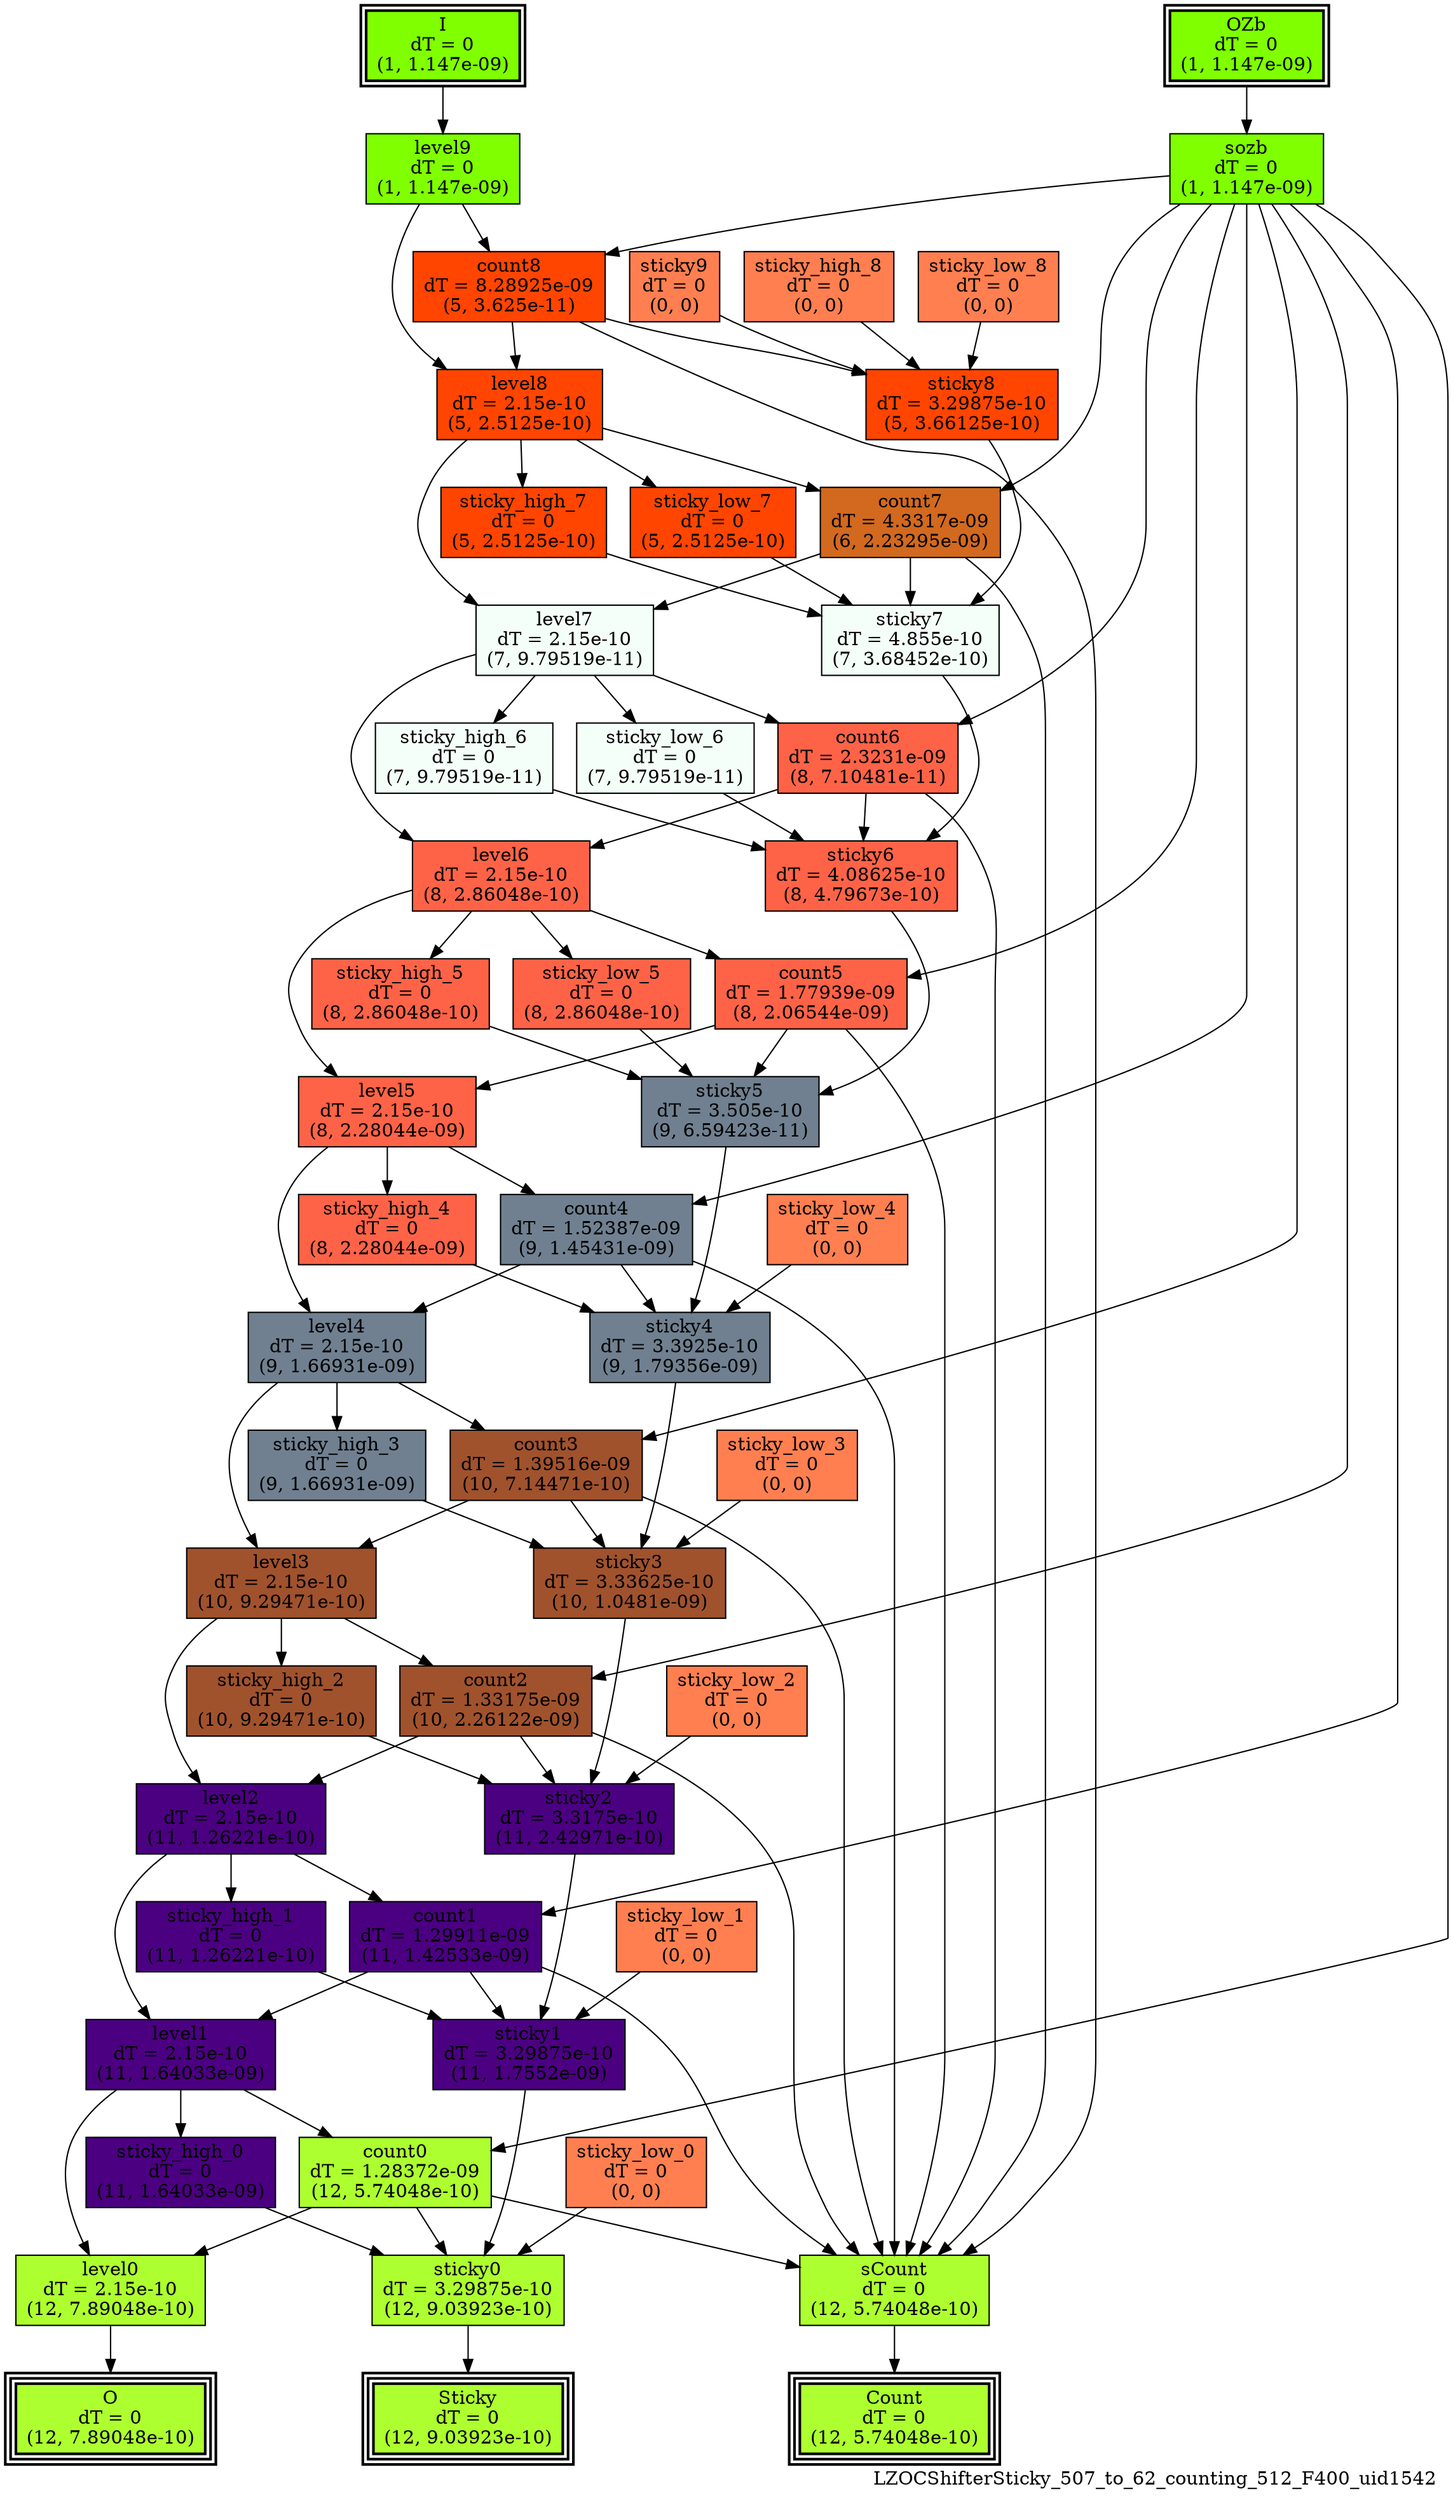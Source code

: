 digraph LZOCShifterSticky_507_to_62_counting_512_F400_uid1542
{
	//graph drawing options
	label=LZOCShifterSticky_507_to_62_counting_512_F400_uid1542;
	labelloc=bottom;
	labeljust=right;
	ratio=auto;
	nodesep=0.25;
	ranksep=0.5;

	//input/output signals of operator LZOCShifterSticky_507_to_62_counting_512_F400_uid1542
	I__LZOCShifterSticky_507_to_62_counting_512_F400_uid1542 [ label="I\ndT = 0\n(1, 1.147e-09)", shape=box, color=black, style="bold, filled", fillcolor=chartreuse, peripheries=2 ];
	OZb__LZOCShifterSticky_507_to_62_counting_512_F400_uid1542 [ label="OZb\ndT = 0\n(1, 1.147e-09)", shape=box, color=black, style="bold, filled", fillcolor=chartreuse, peripheries=2 ];
	Count__LZOCShifterSticky_507_to_62_counting_512_F400_uid1542 [ label="Count\ndT = 0\n(12, 5.74048e-10)", shape=box, color=black, style="bold, filled", fillcolor=greenyellow, peripheries=3 ];
	O__LZOCShifterSticky_507_to_62_counting_512_F400_uid1542 [ label="O\ndT = 0\n(12, 7.89048e-10)", shape=box, color=black, style="bold, filled", fillcolor=greenyellow, peripheries=3 ];
	Sticky__LZOCShifterSticky_507_to_62_counting_512_F400_uid1542 [ label="Sticky\ndT = 0\n(12, 9.03923e-10)", shape=box, color=black, style="bold, filled", fillcolor=greenyellow, peripheries=3 ];
	{rank=same I__LZOCShifterSticky_507_to_62_counting_512_F400_uid1542, OZb__LZOCShifterSticky_507_to_62_counting_512_F400_uid1542};
	{rank=same Count__LZOCShifterSticky_507_to_62_counting_512_F400_uid1542, O__LZOCShifterSticky_507_to_62_counting_512_F400_uid1542, Sticky__LZOCShifterSticky_507_to_62_counting_512_F400_uid1542};
	//internal signals of operator LZOCShifterSticky_507_to_62_counting_512_F400_uid1542
	level9__LZOCShifterSticky_507_to_62_counting_512_F400_uid1542 [ label="level9\ndT = 0\n(1, 1.147e-09)", shape=box, color=black, style=filled, fillcolor=chartreuse, peripheries=1 ];
	sozb__LZOCShifterSticky_507_to_62_counting_512_F400_uid1542 [ label="sozb\ndT = 0\n(1, 1.147e-09)", shape=box, color=black, style=filled, fillcolor=chartreuse, peripheries=1 ];
	sticky9__LZOCShifterSticky_507_to_62_counting_512_F400_uid1542 [ label="sticky9\ndT = 0\n(0, 0)", shape=box, color=black, style=filled, fillcolor=coral, peripheries=1 ];
	count8__LZOCShifterSticky_507_to_62_counting_512_F400_uid1542 [ label="count8\ndT = 8.28925e-09\n(5, 3.625e-11)", shape=box, color=black, style=filled, fillcolor=orangered, peripheries=1 ];
	level8__LZOCShifterSticky_507_to_62_counting_512_F400_uid1542 [ label="level8\ndT = 2.15e-10\n(5, 2.5125e-10)", shape=box, color=black, style=filled, fillcolor=orangered, peripheries=1 ];
	sticky_high_8__LZOCShifterSticky_507_to_62_counting_512_F400_uid1542 [ label="sticky_high_8\ndT = 0\n(0, 0)", shape=box, color=black, style=filled, fillcolor=coral, peripheries=1 ];
	sticky_low_8__LZOCShifterSticky_507_to_62_counting_512_F400_uid1542 [ label="sticky_low_8\ndT = 0\n(0, 0)", shape=box, color=black, style=filled, fillcolor=coral, peripheries=1 ];
	sticky8__LZOCShifterSticky_507_to_62_counting_512_F400_uid1542 [ label="sticky8\ndT = 3.29875e-10\n(5, 3.66125e-10)", shape=box, color=black, style=filled, fillcolor=orangered, peripheries=1 ];
	count7__LZOCShifterSticky_507_to_62_counting_512_F400_uid1542 [ label="count7\ndT = 4.3317e-09\n(6, 2.23295e-09)", shape=box, color=black, style=filled, fillcolor=chocolate, peripheries=1 ];
	level7__LZOCShifterSticky_507_to_62_counting_512_F400_uid1542 [ label="level7\ndT = 2.15e-10\n(7, 9.79519e-11)", shape=box, color=black, style=filled, fillcolor=mintcream, peripheries=1 ];
	sticky_high_7__LZOCShifterSticky_507_to_62_counting_512_F400_uid1542 [ label="sticky_high_7\ndT = 0\n(5, 2.5125e-10)", shape=box, color=black, style=filled, fillcolor=orangered, peripheries=1 ];
	sticky_low_7__LZOCShifterSticky_507_to_62_counting_512_F400_uid1542 [ label="sticky_low_7\ndT = 0\n(5, 2.5125e-10)", shape=box, color=black, style=filled, fillcolor=orangered, peripheries=1 ];
	sticky7__LZOCShifterSticky_507_to_62_counting_512_F400_uid1542 [ label="sticky7\ndT = 4.855e-10\n(7, 3.68452e-10)", shape=box, color=black, style=filled, fillcolor=mintcream, peripheries=1 ];
	count6__LZOCShifterSticky_507_to_62_counting_512_F400_uid1542 [ label="count6\ndT = 2.3231e-09\n(8, 7.10481e-11)", shape=box, color=black, style=filled, fillcolor=tomato, peripheries=1 ];
	level6__LZOCShifterSticky_507_to_62_counting_512_F400_uid1542 [ label="level6\ndT = 2.15e-10\n(8, 2.86048e-10)", shape=box, color=black, style=filled, fillcolor=tomato, peripheries=1 ];
	sticky_high_6__LZOCShifterSticky_507_to_62_counting_512_F400_uid1542 [ label="sticky_high_6\ndT = 0\n(7, 9.79519e-11)", shape=box, color=black, style=filled, fillcolor=mintcream, peripheries=1 ];
	sticky_low_6__LZOCShifterSticky_507_to_62_counting_512_F400_uid1542 [ label="sticky_low_6\ndT = 0\n(7, 9.79519e-11)", shape=box, color=black, style=filled, fillcolor=mintcream, peripheries=1 ];
	sticky6__LZOCShifterSticky_507_to_62_counting_512_F400_uid1542 [ label="sticky6\ndT = 4.08625e-10\n(8, 4.79673e-10)", shape=box, color=black, style=filled, fillcolor=tomato, peripheries=1 ];
	count5__LZOCShifterSticky_507_to_62_counting_512_F400_uid1542 [ label="count5\ndT = 1.77939e-09\n(8, 2.06544e-09)", shape=box, color=black, style=filled, fillcolor=tomato, peripheries=1 ];
	level5__LZOCShifterSticky_507_to_62_counting_512_F400_uid1542 [ label="level5\ndT = 2.15e-10\n(8, 2.28044e-09)", shape=box, color=black, style=filled, fillcolor=tomato, peripheries=1 ];
	sticky_high_5__LZOCShifterSticky_507_to_62_counting_512_F400_uid1542 [ label="sticky_high_5\ndT = 0\n(8, 2.86048e-10)", shape=box, color=black, style=filled, fillcolor=tomato, peripheries=1 ];
	sticky_low_5__LZOCShifterSticky_507_to_62_counting_512_F400_uid1542 [ label="sticky_low_5\ndT = 0\n(8, 2.86048e-10)", shape=box, color=black, style=filled, fillcolor=tomato, peripheries=1 ];
	sticky5__LZOCShifterSticky_507_to_62_counting_512_F400_uid1542 [ label="sticky5\ndT = 3.505e-10\n(9, 6.59423e-11)", shape=box, color=black, style=filled, fillcolor=slategray, peripheries=1 ];
	count4__LZOCShifterSticky_507_to_62_counting_512_F400_uid1542 [ label="count4\ndT = 1.52387e-09\n(9, 1.45431e-09)", shape=box, color=black, style=filled, fillcolor=slategray, peripheries=1 ];
	level4__LZOCShifterSticky_507_to_62_counting_512_F400_uid1542 [ label="level4\ndT = 2.15e-10\n(9, 1.66931e-09)", shape=box, color=black, style=filled, fillcolor=slategray, peripheries=1 ];
	sticky_high_4__LZOCShifterSticky_507_to_62_counting_512_F400_uid1542 [ label="sticky_high_4\ndT = 0\n(8, 2.28044e-09)", shape=box, color=black, style=filled, fillcolor=tomato, peripheries=1 ];
	sticky_low_4__LZOCShifterSticky_507_to_62_counting_512_F400_uid1542 [ label="sticky_low_4\ndT = 0\n(0, 0)", shape=box, color=black, style=filled, fillcolor=coral, peripheries=1 ];
	sticky4__LZOCShifterSticky_507_to_62_counting_512_F400_uid1542 [ label="sticky4\ndT = 3.3925e-10\n(9, 1.79356e-09)", shape=box, color=black, style=filled, fillcolor=slategray, peripheries=1 ];
	count3__LZOCShifterSticky_507_to_62_counting_512_F400_uid1542 [ label="count3\ndT = 1.39516e-09\n(10, 7.14471e-10)", shape=box, color=black, style=filled, fillcolor=sienna, peripheries=1 ];
	level3__LZOCShifterSticky_507_to_62_counting_512_F400_uid1542 [ label="level3\ndT = 2.15e-10\n(10, 9.29471e-10)", shape=box, color=black, style=filled, fillcolor=sienna, peripheries=1 ];
	sticky_high_3__LZOCShifterSticky_507_to_62_counting_512_F400_uid1542 [ label="sticky_high_3\ndT = 0\n(9, 1.66931e-09)", shape=box, color=black, style=filled, fillcolor=slategray, peripheries=1 ];
	sticky_low_3__LZOCShifterSticky_507_to_62_counting_512_F400_uid1542 [ label="sticky_low_3\ndT = 0\n(0, 0)", shape=box, color=black, style=filled, fillcolor=coral, peripheries=1 ];
	sticky3__LZOCShifterSticky_507_to_62_counting_512_F400_uid1542 [ label="sticky3\ndT = 3.33625e-10\n(10, 1.0481e-09)", shape=box, color=black, style=filled, fillcolor=sienna, peripheries=1 ];
	count2__LZOCShifterSticky_507_to_62_counting_512_F400_uid1542 [ label="count2\ndT = 1.33175e-09\n(10, 2.26122e-09)", shape=box, color=black, style=filled, fillcolor=sienna, peripheries=1 ];
	level2__LZOCShifterSticky_507_to_62_counting_512_F400_uid1542 [ label="level2\ndT = 2.15e-10\n(11, 1.26221e-10)", shape=box, color=black, style=filled, fillcolor=indigo, peripheries=1 ];
	sticky_high_2__LZOCShifterSticky_507_to_62_counting_512_F400_uid1542 [ label="sticky_high_2\ndT = 0\n(10, 9.29471e-10)", shape=box, color=black, style=filled, fillcolor=sienna, peripheries=1 ];
	sticky_low_2__LZOCShifterSticky_507_to_62_counting_512_F400_uid1542 [ label="sticky_low_2\ndT = 0\n(0, 0)", shape=box, color=black, style=filled, fillcolor=coral, peripheries=1 ];
	sticky2__LZOCShifterSticky_507_to_62_counting_512_F400_uid1542 [ label="sticky2\ndT = 3.3175e-10\n(11, 2.42971e-10)", shape=box, color=black, style=filled, fillcolor=indigo, peripheries=1 ];
	count1__LZOCShifterSticky_507_to_62_counting_512_F400_uid1542 [ label="count1\ndT = 1.29911e-09\n(11, 1.42533e-09)", shape=box, color=black, style=filled, fillcolor=indigo, peripheries=1 ];
	level1__LZOCShifterSticky_507_to_62_counting_512_F400_uid1542 [ label="level1\ndT = 2.15e-10\n(11, 1.64033e-09)", shape=box, color=black, style=filled, fillcolor=indigo, peripheries=1 ];
	sticky_high_1__LZOCShifterSticky_507_to_62_counting_512_F400_uid1542 [ label="sticky_high_1\ndT = 0\n(11, 1.26221e-10)", shape=box, color=black, style=filled, fillcolor=indigo, peripheries=1 ];
	sticky_low_1__LZOCShifterSticky_507_to_62_counting_512_F400_uid1542 [ label="sticky_low_1\ndT = 0\n(0, 0)", shape=box, color=black, style=filled, fillcolor=coral, peripheries=1 ];
	sticky1__LZOCShifterSticky_507_to_62_counting_512_F400_uid1542 [ label="sticky1\ndT = 3.29875e-10\n(11, 1.7552e-09)", shape=box, color=black, style=filled, fillcolor=indigo, peripheries=1 ];
	count0__LZOCShifterSticky_507_to_62_counting_512_F400_uid1542 [ label="count0\ndT = 1.28372e-09\n(12, 5.74048e-10)", shape=box, color=black, style=filled, fillcolor=greenyellow, peripheries=1 ];
	level0__LZOCShifterSticky_507_to_62_counting_512_F400_uid1542 [ label="level0\ndT = 2.15e-10\n(12, 7.89048e-10)", shape=box, color=black, style=filled, fillcolor=greenyellow, peripheries=1 ];
	sticky_high_0__LZOCShifterSticky_507_to_62_counting_512_F400_uid1542 [ label="sticky_high_0\ndT = 0\n(11, 1.64033e-09)", shape=box, color=black, style=filled, fillcolor=indigo, peripheries=1 ];
	sticky_low_0__LZOCShifterSticky_507_to_62_counting_512_F400_uid1542 [ label="sticky_low_0\ndT = 0\n(0, 0)", shape=box, color=black, style=filled, fillcolor=coral, peripheries=1 ];
	sticky0__LZOCShifterSticky_507_to_62_counting_512_F400_uid1542 [ label="sticky0\ndT = 3.29875e-10\n(12, 9.03923e-10)", shape=box, color=black, style=filled, fillcolor=greenyellow, peripheries=1 ];
	sCount__LZOCShifterSticky_507_to_62_counting_512_F400_uid1542 [ label="sCount\ndT = 0\n(12, 5.74048e-10)", shape=box, color=black, style=filled, fillcolor=greenyellow, peripheries=1 ];

	//subcomponents of operator LZOCShifterSticky_507_to_62_counting_512_F400_uid1542

	//input and internal signal connections of operator LZOCShifterSticky_507_to_62_counting_512_F400_uid1542
	I__LZOCShifterSticky_507_to_62_counting_512_F400_uid1542 -> level9__LZOCShifterSticky_507_to_62_counting_512_F400_uid1542 [ arrowhead=normal, arrowsize=1.0, arrowtail=normal, color=black, dir=forward  ];
	OZb__LZOCShifterSticky_507_to_62_counting_512_F400_uid1542 -> sozb__LZOCShifterSticky_507_to_62_counting_512_F400_uid1542 [ arrowhead=normal, arrowsize=1.0, arrowtail=normal, color=black, dir=forward  ];
	level9__LZOCShifterSticky_507_to_62_counting_512_F400_uid1542 -> count8__LZOCShifterSticky_507_to_62_counting_512_F400_uid1542 [ arrowhead=normal, arrowsize=1.0, arrowtail=normal, color=black, dir=forward  ];
	level9__LZOCShifterSticky_507_to_62_counting_512_F400_uid1542 -> level8__LZOCShifterSticky_507_to_62_counting_512_F400_uid1542 [ arrowhead=normal, arrowsize=1.0, arrowtail=normal, color=black, dir=forward  ];
	sozb__LZOCShifterSticky_507_to_62_counting_512_F400_uid1542 -> count8__LZOCShifterSticky_507_to_62_counting_512_F400_uid1542 [ arrowhead=normal, arrowsize=1.0, arrowtail=normal, color=black, dir=forward  ];
	sozb__LZOCShifterSticky_507_to_62_counting_512_F400_uid1542 -> count7__LZOCShifterSticky_507_to_62_counting_512_F400_uid1542 [ arrowhead=normal, arrowsize=1.0, arrowtail=normal, color=black, dir=forward  ];
	sozb__LZOCShifterSticky_507_to_62_counting_512_F400_uid1542 -> count6__LZOCShifterSticky_507_to_62_counting_512_F400_uid1542 [ arrowhead=normal, arrowsize=1.0, arrowtail=normal, color=black, dir=forward  ];
	sozb__LZOCShifterSticky_507_to_62_counting_512_F400_uid1542 -> count5__LZOCShifterSticky_507_to_62_counting_512_F400_uid1542 [ arrowhead=normal, arrowsize=1.0, arrowtail=normal, color=black, dir=forward  ];
	sozb__LZOCShifterSticky_507_to_62_counting_512_F400_uid1542 -> count4__LZOCShifterSticky_507_to_62_counting_512_F400_uid1542 [ arrowhead=normal, arrowsize=1.0, arrowtail=normal, color=black, dir=forward  ];
	sozb__LZOCShifterSticky_507_to_62_counting_512_F400_uid1542 -> count3__LZOCShifterSticky_507_to_62_counting_512_F400_uid1542 [ arrowhead=normal, arrowsize=1.0, arrowtail=normal, color=black, dir=forward  ];
	sozb__LZOCShifterSticky_507_to_62_counting_512_F400_uid1542 -> count2__LZOCShifterSticky_507_to_62_counting_512_F400_uid1542 [ arrowhead=normal, arrowsize=1.0, arrowtail=normal, color=black, dir=forward  ];
	sozb__LZOCShifterSticky_507_to_62_counting_512_F400_uid1542 -> count1__LZOCShifterSticky_507_to_62_counting_512_F400_uid1542 [ arrowhead=normal, arrowsize=1.0, arrowtail=normal, color=black, dir=forward  ];
	sozb__LZOCShifterSticky_507_to_62_counting_512_F400_uid1542 -> count0__LZOCShifterSticky_507_to_62_counting_512_F400_uid1542 [ arrowhead=normal, arrowsize=1.0, arrowtail=normal, color=black, dir=forward  ];
	sticky9__LZOCShifterSticky_507_to_62_counting_512_F400_uid1542 -> sticky8__LZOCShifterSticky_507_to_62_counting_512_F400_uid1542 [ arrowhead=normal, arrowsize=1.0, arrowtail=normal, color=black, dir=forward  ];
	count8__LZOCShifterSticky_507_to_62_counting_512_F400_uid1542 -> level8__LZOCShifterSticky_507_to_62_counting_512_F400_uid1542 [ arrowhead=normal, arrowsize=1.0, arrowtail=normal, color=black, dir=forward  ];
	count8__LZOCShifterSticky_507_to_62_counting_512_F400_uid1542 -> sticky8__LZOCShifterSticky_507_to_62_counting_512_F400_uid1542 [ arrowhead=normal, arrowsize=1.0, arrowtail=normal, color=black, dir=forward  ];
	count8__LZOCShifterSticky_507_to_62_counting_512_F400_uid1542 -> sCount__LZOCShifterSticky_507_to_62_counting_512_F400_uid1542 [ arrowhead=normal, arrowsize=1.0, arrowtail=normal, color=black, dir=forward  ];
	level8__LZOCShifterSticky_507_to_62_counting_512_F400_uid1542 -> count7__LZOCShifterSticky_507_to_62_counting_512_F400_uid1542 [ arrowhead=normal, arrowsize=1.0, arrowtail=normal, color=black, dir=forward  ];
	level8__LZOCShifterSticky_507_to_62_counting_512_F400_uid1542 -> level7__LZOCShifterSticky_507_to_62_counting_512_F400_uid1542 [ arrowhead=normal, arrowsize=1.0, arrowtail=normal, color=black, dir=forward  ];
	level8__LZOCShifterSticky_507_to_62_counting_512_F400_uid1542 -> sticky_high_7__LZOCShifterSticky_507_to_62_counting_512_F400_uid1542 [ arrowhead=normal, arrowsize=1.0, arrowtail=normal, color=black, dir=forward  ];
	level8__LZOCShifterSticky_507_to_62_counting_512_F400_uid1542 -> sticky_low_7__LZOCShifterSticky_507_to_62_counting_512_F400_uid1542 [ arrowhead=normal, arrowsize=1.0, arrowtail=normal, color=black, dir=forward  ];
	sticky_high_8__LZOCShifterSticky_507_to_62_counting_512_F400_uid1542 -> sticky8__LZOCShifterSticky_507_to_62_counting_512_F400_uid1542 [ arrowhead=normal, arrowsize=1.0, arrowtail=normal, color=black, dir=forward  ];
	sticky_low_8__LZOCShifterSticky_507_to_62_counting_512_F400_uid1542 -> sticky8__LZOCShifterSticky_507_to_62_counting_512_F400_uid1542 [ arrowhead=normal, arrowsize=1.0, arrowtail=normal, color=black, dir=forward  ];
	sticky8__LZOCShifterSticky_507_to_62_counting_512_F400_uid1542 -> sticky7__LZOCShifterSticky_507_to_62_counting_512_F400_uid1542 [ arrowhead=normal, arrowsize=1.0, arrowtail=normal, color=black, dir=forward  ];
	count7__LZOCShifterSticky_507_to_62_counting_512_F400_uid1542 -> level7__LZOCShifterSticky_507_to_62_counting_512_F400_uid1542 [ arrowhead=normal, arrowsize=1.0, arrowtail=normal, color=black, dir=forward  ];
	count7__LZOCShifterSticky_507_to_62_counting_512_F400_uid1542 -> sticky7__LZOCShifterSticky_507_to_62_counting_512_F400_uid1542 [ arrowhead=normal, arrowsize=1.0, arrowtail=normal, color=black, dir=forward  ];
	count7__LZOCShifterSticky_507_to_62_counting_512_F400_uid1542 -> sCount__LZOCShifterSticky_507_to_62_counting_512_F400_uid1542 [ arrowhead=normal, arrowsize=1.0, arrowtail=normal, color=black, dir=forward  ];
	level7__LZOCShifterSticky_507_to_62_counting_512_F400_uid1542 -> count6__LZOCShifterSticky_507_to_62_counting_512_F400_uid1542 [ arrowhead=normal, arrowsize=1.0, arrowtail=normal, color=black, dir=forward  ];
	level7__LZOCShifterSticky_507_to_62_counting_512_F400_uid1542 -> level6__LZOCShifterSticky_507_to_62_counting_512_F400_uid1542 [ arrowhead=normal, arrowsize=1.0, arrowtail=normal, color=black, dir=forward  ];
	level7__LZOCShifterSticky_507_to_62_counting_512_F400_uid1542 -> sticky_high_6__LZOCShifterSticky_507_to_62_counting_512_F400_uid1542 [ arrowhead=normal, arrowsize=1.0, arrowtail=normal, color=black, dir=forward  ];
	level7__LZOCShifterSticky_507_to_62_counting_512_F400_uid1542 -> sticky_low_6__LZOCShifterSticky_507_to_62_counting_512_F400_uid1542 [ arrowhead=normal, arrowsize=1.0, arrowtail=normal, color=black, dir=forward  ];
	sticky_high_7__LZOCShifterSticky_507_to_62_counting_512_F400_uid1542 -> sticky7__LZOCShifterSticky_507_to_62_counting_512_F400_uid1542 [ arrowhead=normal, arrowsize=1.0, arrowtail=normal, color=black, dir=forward  ];
	sticky_low_7__LZOCShifterSticky_507_to_62_counting_512_F400_uid1542 -> sticky7__LZOCShifterSticky_507_to_62_counting_512_F400_uid1542 [ arrowhead=normal, arrowsize=1.0, arrowtail=normal, color=black, dir=forward  ];
	sticky7__LZOCShifterSticky_507_to_62_counting_512_F400_uid1542 -> sticky6__LZOCShifterSticky_507_to_62_counting_512_F400_uid1542 [ arrowhead=normal, arrowsize=1.0, arrowtail=normal, color=black, dir=forward  ];
	count6__LZOCShifterSticky_507_to_62_counting_512_F400_uid1542 -> level6__LZOCShifterSticky_507_to_62_counting_512_F400_uid1542 [ arrowhead=normal, arrowsize=1.0, arrowtail=normal, color=black, dir=forward  ];
	count6__LZOCShifterSticky_507_to_62_counting_512_F400_uid1542 -> sticky6__LZOCShifterSticky_507_to_62_counting_512_F400_uid1542 [ arrowhead=normal, arrowsize=1.0, arrowtail=normal, color=black, dir=forward  ];
	count6__LZOCShifterSticky_507_to_62_counting_512_F400_uid1542 -> sCount__LZOCShifterSticky_507_to_62_counting_512_F400_uid1542 [ arrowhead=normal, arrowsize=1.0, arrowtail=normal, color=black, dir=forward  ];
	level6__LZOCShifterSticky_507_to_62_counting_512_F400_uid1542 -> count5__LZOCShifterSticky_507_to_62_counting_512_F400_uid1542 [ arrowhead=normal, arrowsize=1.0, arrowtail=normal, color=black, dir=forward  ];
	level6__LZOCShifterSticky_507_to_62_counting_512_F400_uid1542 -> level5__LZOCShifterSticky_507_to_62_counting_512_F400_uid1542 [ arrowhead=normal, arrowsize=1.0, arrowtail=normal, color=black, dir=forward  ];
	level6__LZOCShifterSticky_507_to_62_counting_512_F400_uid1542 -> sticky_high_5__LZOCShifterSticky_507_to_62_counting_512_F400_uid1542 [ arrowhead=normal, arrowsize=1.0, arrowtail=normal, color=black, dir=forward  ];
	level6__LZOCShifterSticky_507_to_62_counting_512_F400_uid1542 -> sticky_low_5__LZOCShifterSticky_507_to_62_counting_512_F400_uid1542 [ arrowhead=normal, arrowsize=1.0, arrowtail=normal, color=black, dir=forward  ];
	sticky_high_6__LZOCShifterSticky_507_to_62_counting_512_F400_uid1542 -> sticky6__LZOCShifterSticky_507_to_62_counting_512_F400_uid1542 [ arrowhead=normal, arrowsize=1.0, arrowtail=normal, color=black, dir=forward  ];
	sticky_low_6__LZOCShifterSticky_507_to_62_counting_512_F400_uid1542 -> sticky6__LZOCShifterSticky_507_to_62_counting_512_F400_uid1542 [ arrowhead=normal, arrowsize=1.0, arrowtail=normal, color=black, dir=forward  ];
	sticky6__LZOCShifterSticky_507_to_62_counting_512_F400_uid1542 -> sticky5__LZOCShifterSticky_507_to_62_counting_512_F400_uid1542 [ arrowhead=normal, arrowsize=1.0, arrowtail=normal, color=black, dir=forward  ];
	count5__LZOCShifterSticky_507_to_62_counting_512_F400_uid1542 -> level5__LZOCShifterSticky_507_to_62_counting_512_F400_uid1542 [ arrowhead=normal, arrowsize=1.0, arrowtail=normal, color=black, dir=forward  ];
	count5__LZOCShifterSticky_507_to_62_counting_512_F400_uid1542 -> sticky5__LZOCShifterSticky_507_to_62_counting_512_F400_uid1542 [ arrowhead=normal, arrowsize=1.0, arrowtail=normal, color=black, dir=forward  ];
	count5__LZOCShifterSticky_507_to_62_counting_512_F400_uid1542 -> sCount__LZOCShifterSticky_507_to_62_counting_512_F400_uid1542 [ arrowhead=normal, arrowsize=1.0, arrowtail=normal, color=black, dir=forward  ];
	level5__LZOCShifterSticky_507_to_62_counting_512_F400_uid1542 -> count4__LZOCShifterSticky_507_to_62_counting_512_F400_uid1542 [ arrowhead=normal, arrowsize=1.0, arrowtail=normal, color=black, dir=forward  ];
	level5__LZOCShifterSticky_507_to_62_counting_512_F400_uid1542 -> level4__LZOCShifterSticky_507_to_62_counting_512_F400_uid1542 [ arrowhead=normal, arrowsize=1.0, arrowtail=normal, color=black, dir=forward  ];
	level5__LZOCShifterSticky_507_to_62_counting_512_F400_uid1542 -> sticky_high_4__LZOCShifterSticky_507_to_62_counting_512_F400_uid1542 [ arrowhead=normal, arrowsize=1.0, arrowtail=normal, color=black, dir=forward  ];
	sticky_high_5__LZOCShifterSticky_507_to_62_counting_512_F400_uid1542 -> sticky5__LZOCShifterSticky_507_to_62_counting_512_F400_uid1542 [ arrowhead=normal, arrowsize=1.0, arrowtail=normal, color=black, dir=forward  ];
	sticky_low_5__LZOCShifterSticky_507_to_62_counting_512_F400_uid1542 -> sticky5__LZOCShifterSticky_507_to_62_counting_512_F400_uid1542 [ arrowhead=normal, arrowsize=1.0, arrowtail=normal, color=black, dir=forward  ];
	sticky5__LZOCShifterSticky_507_to_62_counting_512_F400_uid1542 -> sticky4__LZOCShifterSticky_507_to_62_counting_512_F400_uid1542 [ arrowhead=normal, arrowsize=1.0, arrowtail=normal, color=black, dir=forward  ];
	count4__LZOCShifterSticky_507_to_62_counting_512_F400_uid1542 -> level4__LZOCShifterSticky_507_to_62_counting_512_F400_uid1542 [ arrowhead=normal, arrowsize=1.0, arrowtail=normal, color=black, dir=forward  ];
	count4__LZOCShifterSticky_507_to_62_counting_512_F400_uid1542 -> sticky4__LZOCShifterSticky_507_to_62_counting_512_F400_uid1542 [ arrowhead=normal, arrowsize=1.0, arrowtail=normal, color=black, dir=forward  ];
	count4__LZOCShifterSticky_507_to_62_counting_512_F400_uid1542 -> sCount__LZOCShifterSticky_507_to_62_counting_512_F400_uid1542 [ arrowhead=normal, arrowsize=1.0, arrowtail=normal, color=black, dir=forward  ];
	level4__LZOCShifterSticky_507_to_62_counting_512_F400_uid1542 -> count3__LZOCShifterSticky_507_to_62_counting_512_F400_uid1542 [ arrowhead=normal, arrowsize=1.0, arrowtail=normal, color=black, dir=forward  ];
	level4__LZOCShifterSticky_507_to_62_counting_512_F400_uid1542 -> level3__LZOCShifterSticky_507_to_62_counting_512_F400_uid1542 [ arrowhead=normal, arrowsize=1.0, arrowtail=normal, color=black, dir=forward  ];
	level4__LZOCShifterSticky_507_to_62_counting_512_F400_uid1542 -> sticky_high_3__LZOCShifterSticky_507_to_62_counting_512_F400_uid1542 [ arrowhead=normal, arrowsize=1.0, arrowtail=normal, color=black, dir=forward  ];
	sticky_high_4__LZOCShifterSticky_507_to_62_counting_512_F400_uid1542 -> sticky4__LZOCShifterSticky_507_to_62_counting_512_F400_uid1542 [ arrowhead=normal, arrowsize=1.0, arrowtail=normal, color=black, dir=forward  ];
	sticky_low_4__LZOCShifterSticky_507_to_62_counting_512_F400_uid1542 -> sticky4__LZOCShifterSticky_507_to_62_counting_512_F400_uid1542 [ arrowhead=normal, arrowsize=1.0, arrowtail=normal, color=black, dir=forward  ];
	sticky4__LZOCShifterSticky_507_to_62_counting_512_F400_uid1542 -> sticky3__LZOCShifterSticky_507_to_62_counting_512_F400_uid1542 [ arrowhead=normal, arrowsize=1.0, arrowtail=normal, color=black, dir=forward  ];
	count3__LZOCShifterSticky_507_to_62_counting_512_F400_uid1542 -> level3__LZOCShifterSticky_507_to_62_counting_512_F400_uid1542 [ arrowhead=normal, arrowsize=1.0, arrowtail=normal, color=black, dir=forward  ];
	count3__LZOCShifterSticky_507_to_62_counting_512_F400_uid1542 -> sticky3__LZOCShifterSticky_507_to_62_counting_512_F400_uid1542 [ arrowhead=normal, arrowsize=1.0, arrowtail=normal, color=black, dir=forward  ];
	count3__LZOCShifterSticky_507_to_62_counting_512_F400_uid1542 -> sCount__LZOCShifterSticky_507_to_62_counting_512_F400_uid1542 [ arrowhead=normal, arrowsize=1.0, arrowtail=normal, color=black, dir=forward  ];
	level3__LZOCShifterSticky_507_to_62_counting_512_F400_uid1542 -> count2__LZOCShifterSticky_507_to_62_counting_512_F400_uid1542 [ arrowhead=normal, arrowsize=1.0, arrowtail=normal, color=black, dir=forward  ];
	level3__LZOCShifterSticky_507_to_62_counting_512_F400_uid1542 -> level2__LZOCShifterSticky_507_to_62_counting_512_F400_uid1542 [ arrowhead=normal, arrowsize=1.0, arrowtail=normal, color=black, dir=forward  ];
	level3__LZOCShifterSticky_507_to_62_counting_512_F400_uid1542 -> sticky_high_2__LZOCShifterSticky_507_to_62_counting_512_F400_uid1542 [ arrowhead=normal, arrowsize=1.0, arrowtail=normal, color=black, dir=forward  ];
	sticky_high_3__LZOCShifterSticky_507_to_62_counting_512_F400_uid1542 -> sticky3__LZOCShifterSticky_507_to_62_counting_512_F400_uid1542 [ arrowhead=normal, arrowsize=1.0, arrowtail=normal, color=black, dir=forward  ];
	sticky_low_3__LZOCShifterSticky_507_to_62_counting_512_F400_uid1542 -> sticky3__LZOCShifterSticky_507_to_62_counting_512_F400_uid1542 [ arrowhead=normal, arrowsize=1.0, arrowtail=normal, color=black, dir=forward  ];
	sticky3__LZOCShifterSticky_507_to_62_counting_512_F400_uid1542 -> sticky2__LZOCShifterSticky_507_to_62_counting_512_F400_uid1542 [ arrowhead=normal, arrowsize=1.0, arrowtail=normal, color=black, dir=forward  ];
	count2__LZOCShifterSticky_507_to_62_counting_512_F400_uid1542 -> level2__LZOCShifterSticky_507_to_62_counting_512_F400_uid1542 [ arrowhead=normal, arrowsize=1.0, arrowtail=normal, color=black, dir=forward  ];
	count2__LZOCShifterSticky_507_to_62_counting_512_F400_uid1542 -> sticky2__LZOCShifterSticky_507_to_62_counting_512_F400_uid1542 [ arrowhead=normal, arrowsize=1.0, arrowtail=normal, color=black, dir=forward  ];
	count2__LZOCShifterSticky_507_to_62_counting_512_F400_uid1542 -> sCount__LZOCShifterSticky_507_to_62_counting_512_F400_uid1542 [ arrowhead=normal, arrowsize=1.0, arrowtail=normal, color=black, dir=forward  ];
	level2__LZOCShifterSticky_507_to_62_counting_512_F400_uid1542 -> count1__LZOCShifterSticky_507_to_62_counting_512_F400_uid1542 [ arrowhead=normal, arrowsize=1.0, arrowtail=normal, color=black, dir=forward  ];
	level2__LZOCShifterSticky_507_to_62_counting_512_F400_uid1542 -> level1__LZOCShifterSticky_507_to_62_counting_512_F400_uid1542 [ arrowhead=normal, arrowsize=1.0, arrowtail=normal, color=black, dir=forward  ];
	level2__LZOCShifterSticky_507_to_62_counting_512_F400_uid1542 -> sticky_high_1__LZOCShifterSticky_507_to_62_counting_512_F400_uid1542 [ arrowhead=normal, arrowsize=1.0, arrowtail=normal, color=black, dir=forward  ];
	sticky_high_2__LZOCShifterSticky_507_to_62_counting_512_F400_uid1542 -> sticky2__LZOCShifterSticky_507_to_62_counting_512_F400_uid1542 [ arrowhead=normal, arrowsize=1.0, arrowtail=normal, color=black, dir=forward  ];
	sticky_low_2__LZOCShifterSticky_507_to_62_counting_512_F400_uid1542 -> sticky2__LZOCShifterSticky_507_to_62_counting_512_F400_uid1542 [ arrowhead=normal, arrowsize=1.0, arrowtail=normal, color=black, dir=forward  ];
	sticky2__LZOCShifterSticky_507_to_62_counting_512_F400_uid1542 -> sticky1__LZOCShifterSticky_507_to_62_counting_512_F400_uid1542 [ arrowhead=normal, arrowsize=1.0, arrowtail=normal, color=black, dir=forward  ];
	count1__LZOCShifterSticky_507_to_62_counting_512_F400_uid1542 -> level1__LZOCShifterSticky_507_to_62_counting_512_F400_uid1542 [ arrowhead=normal, arrowsize=1.0, arrowtail=normal, color=black, dir=forward  ];
	count1__LZOCShifterSticky_507_to_62_counting_512_F400_uid1542 -> sticky1__LZOCShifterSticky_507_to_62_counting_512_F400_uid1542 [ arrowhead=normal, arrowsize=1.0, arrowtail=normal, color=black, dir=forward  ];
	count1__LZOCShifterSticky_507_to_62_counting_512_F400_uid1542 -> sCount__LZOCShifterSticky_507_to_62_counting_512_F400_uid1542 [ arrowhead=normal, arrowsize=1.0, arrowtail=normal, color=black, dir=forward  ];
	level1__LZOCShifterSticky_507_to_62_counting_512_F400_uid1542 -> count0__LZOCShifterSticky_507_to_62_counting_512_F400_uid1542 [ arrowhead=normal, arrowsize=1.0, arrowtail=normal, color=black, dir=forward  ];
	level1__LZOCShifterSticky_507_to_62_counting_512_F400_uid1542 -> level0__LZOCShifterSticky_507_to_62_counting_512_F400_uid1542 [ arrowhead=normal, arrowsize=1.0, arrowtail=normal, color=black, dir=forward  ];
	level1__LZOCShifterSticky_507_to_62_counting_512_F400_uid1542 -> sticky_high_0__LZOCShifterSticky_507_to_62_counting_512_F400_uid1542 [ arrowhead=normal, arrowsize=1.0, arrowtail=normal, color=black, dir=forward  ];
	sticky_high_1__LZOCShifterSticky_507_to_62_counting_512_F400_uid1542 -> sticky1__LZOCShifterSticky_507_to_62_counting_512_F400_uid1542 [ arrowhead=normal, arrowsize=1.0, arrowtail=normal, color=black, dir=forward  ];
	sticky_low_1__LZOCShifterSticky_507_to_62_counting_512_F400_uid1542 -> sticky1__LZOCShifterSticky_507_to_62_counting_512_F400_uid1542 [ arrowhead=normal, arrowsize=1.0, arrowtail=normal, color=black, dir=forward  ];
	sticky1__LZOCShifterSticky_507_to_62_counting_512_F400_uid1542 -> sticky0__LZOCShifterSticky_507_to_62_counting_512_F400_uid1542 [ arrowhead=normal, arrowsize=1.0, arrowtail=normal, color=black, dir=forward  ];
	count0__LZOCShifterSticky_507_to_62_counting_512_F400_uid1542 -> level0__LZOCShifterSticky_507_to_62_counting_512_F400_uid1542 [ arrowhead=normal, arrowsize=1.0, arrowtail=normal, color=black, dir=forward  ];
	count0__LZOCShifterSticky_507_to_62_counting_512_F400_uid1542 -> sticky0__LZOCShifterSticky_507_to_62_counting_512_F400_uid1542 [ arrowhead=normal, arrowsize=1.0, arrowtail=normal, color=black, dir=forward  ];
	count0__LZOCShifterSticky_507_to_62_counting_512_F400_uid1542 -> sCount__LZOCShifterSticky_507_to_62_counting_512_F400_uid1542 [ arrowhead=normal, arrowsize=1.0, arrowtail=normal, color=black, dir=forward  ];
	level0__LZOCShifterSticky_507_to_62_counting_512_F400_uid1542 -> O__LZOCShifterSticky_507_to_62_counting_512_F400_uid1542 [ arrowhead=normal, arrowsize=1.0, arrowtail=normal, color=black, dir=forward  ];
	sticky_high_0__LZOCShifterSticky_507_to_62_counting_512_F400_uid1542 -> sticky0__LZOCShifterSticky_507_to_62_counting_512_F400_uid1542 [ arrowhead=normal, arrowsize=1.0, arrowtail=normal, color=black, dir=forward  ];
	sticky_low_0__LZOCShifterSticky_507_to_62_counting_512_F400_uid1542 -> sticky0__LZOCShifterSticky_507_to_62_counting_512_F400_uid1542 [ arrowhead=normal, arrowsize=1.0, arrowtail=normal, color=black, dir=forward  ];
	sticky0__LZOCShifterSticky_507_to_62_counting_512_F400_uid1542 -> Sticky__LZOCShifterSticky_507_to_62_counting_512_F400_uid1542 [ arrowhead=normal, arrowsize=1.0, arrowtail=normal, color=black, dir=forward  ];
	sCount__LZOCShifterSticky_507_to_62_counting_512_F400_uid1542 -> Count__LZOCShifterSticky_507_to_62_counting_512_F400_uid1542 [ arrowhead=normal, arrowsize=1.0, arrowtail=normal, color=black, dir=forward  ];
}

